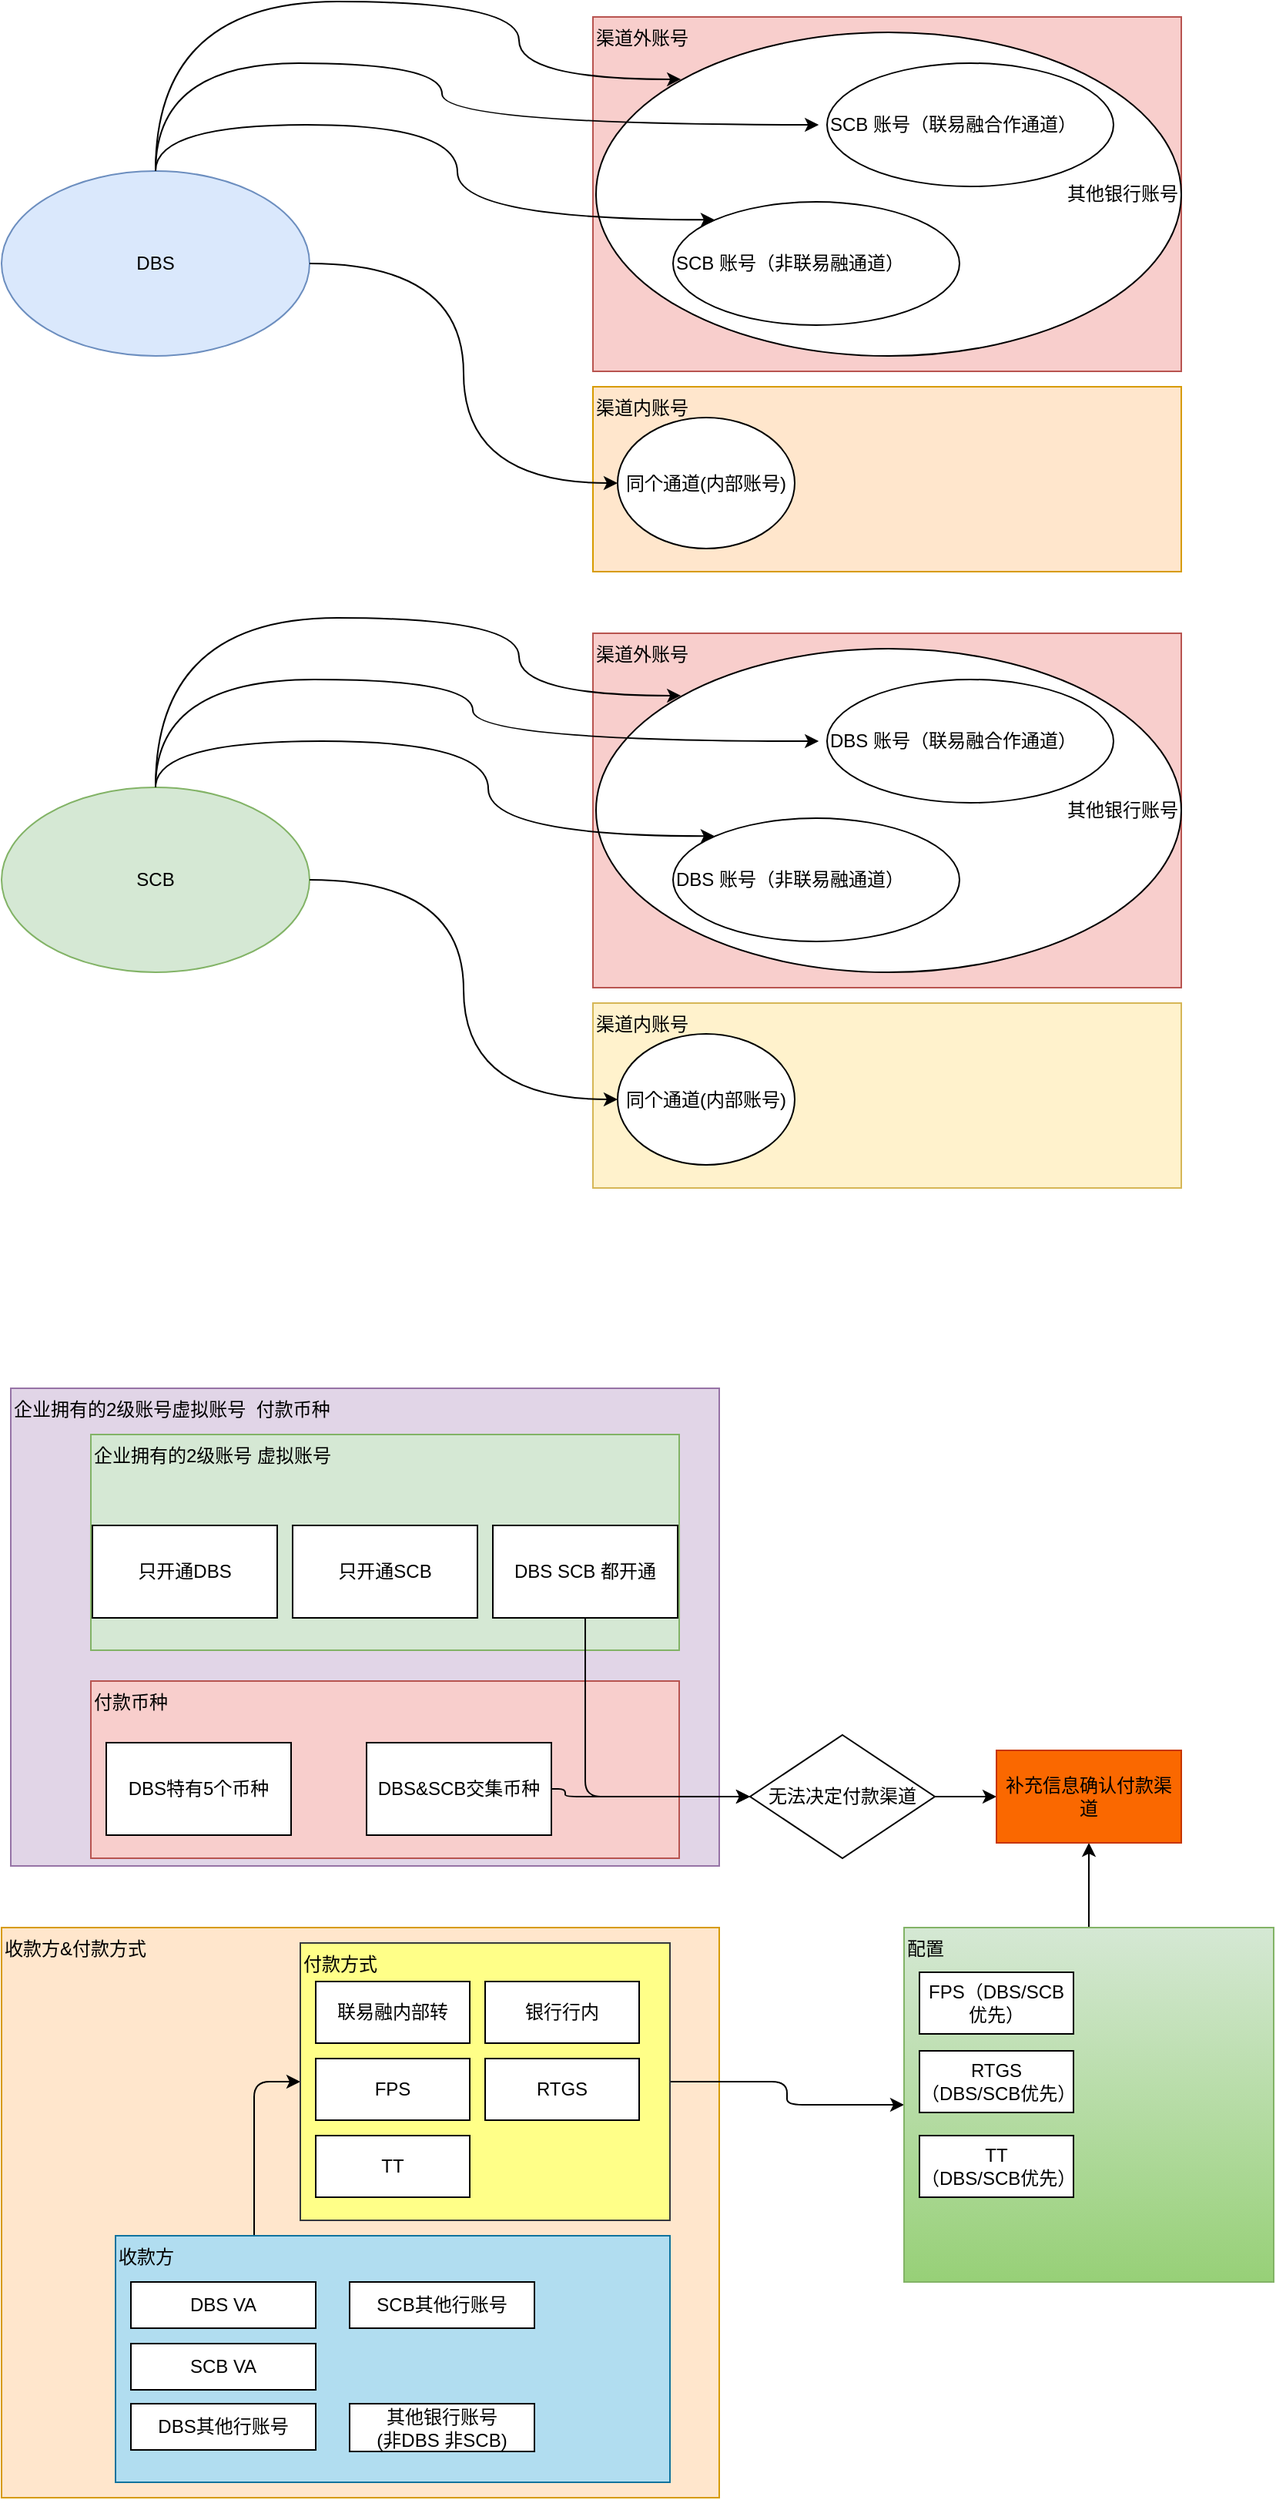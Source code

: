 <mxfile version="21.3.7" type="github">
  <diagram name="第 1 页" id="-ALs4O2s3Otpp36kydkP">
    <mxGraphModel dx="1377" dy="703" grid="1" gridSize="10" guides="1" tooltips="1" connect="1" arrows="1" fold="1" page="1" pageScale="1" pageWidth="827" pageHeight="1169" math="0" shadow="0">
      <root>
        <mxCell id="0" />
        <mxCell id="1" parent="0" />
        <mxCell id="r61IET7OUS5yOShcaQP2-42" value="企业拥有的2级账号虚拟账号&amp;nbsp; 付款币种" style="text;html=1;strokeColor=#9673a6;fillColor=#e1d5e7;align=left;verticalAlign=top;whiteSpace=wrap;rounded=0;strokeWidth=1;" vertex="1" parent="1">
          <mxGeometry x="40" y="1050" width="460" height="310" as="geometry" />
        </mxCell>
        <mxCell id="r61IET7OUS5yOShcaQP2-38" value="收款方&amp;amp;付款方式" style="text;html=1;strokeColor=#d79b00;fillColor=#ffe6cc;align=left;verticalAlign=top;whiteSpace=wrap;rounded=0;strokeWidth=1;" vertex="1" parent="1">
          <mxGeometry x="34" y="1400" width="466" height="370" as="geometry" />
        </mxCell>
        <mxCell id="pLcGzp6a1exoXwU1wgx8-9" value="渠道内账号" style="text;html=1;strokeColor=#d79b00;fillColor=#ffe6cc;align=left;verticalAlign=top;whiteSpace=wrap;rounded=0;strokeWidth=1;" parent="1" vertex="1">
          <mxGeometry x="418" y="400" width="382" height="120" as="geometry" />
        </mxCell>
        <mxCell id="pLcGzp6a1exoXwU1wgx8-5" value="渠道外账号" style="text;html=1;strokeColor=#b85450;fillColor=#f8cecc;align=left;verticalAlign=top;whiteSpace=wrap;rounded=0;strokeWidth=1;" parent="1" vertex="1">
          <mxGeometry x="418" y="160" width="382" height="230" as="geometry" />
        </mxCell>
        <mxCell id="pLcGzp6a1exoXwU1wgx8-2" value="其他银行账号" style="strokeWidth=1;html=1;shape=mxgraph.flowchart.start_1;whiteSpace=wrap;align=right;horizontal=1;verticalAlign=middle;rounded=0;" parent="1" vertex="1">
          <mxGeometry x="420" y="170" width="380" height="210" as="geometry" />
        </mxCell>
        <mxCell id="pLcGzp6a1exoXwU1wgx8-1" value="DBS" style="strokeWidth=1;html=1;shape=mxgraph.flowchart.start_1;whiteSpace=wrap;align=center;horizontal=1;verticalAlign=middle;fillColor=#dae8fc;strokeColor=#6c8ebf;rounded=0;" parent="1" vertex="1">
          <mxGeometry x="34" y="260" width="200" height="120" as="geometry" />
        </mxCell>
        <mxCell id="5vpyDN43tX-CinXj2xsW-13" value="SCB 账号（联易融合作通道）" style="strokeWidth=1;html=1;shape=mxgraph.flowchart.start_1;whiteSpace=wrap;align=left;rounded=0;" parent="1" vertex="1">
          <mxGeometry x="570" y="190" width="186" height="80" as="geometry" />
        </mxCell>
        <mxCell id="5vpyDN43tX-CinXj2xsW-14" value="同个通道(内部账号)" style="strokeWidth=1;html=1;shape=mxgraph.flowchart.start_1;whiteSpace=wrap;rounded=0;" parent="1" vertex="1">
          <mxGeometry x="434" y="420" width="115" height="85" as="geometry" />
        </mxCell>
        <mxCell id="pLcGzp6a1exoXwU1wgx8-4" value="" style="edgeStyle=orthogonalEdgeStyle;rounded=0;orthogonalLoop=1;jettySize=auto;html=1;entryX=0;entryY=0.5;entryDx=0;entryDy=0;entryPerimeter=0;curved=1;strokeWidth=1;" parent="1" source="pLcGzp6a1exoXwU1wgx8-1" target="5vpyDN43tX-CinXj2xsW-14" edge="1">
          <mxGeometry relative="1" as="geometry">
            <mxPoint x="314" y="320" as="targetPoint" />
          </mxGeometry>
        </mxCell>
        <mxCell id="pLcGzp6a1exoXwU1wgx8-6" value="" style="edgeStyle=orthogonalEdgeStyle;rounded=0;orthogonalLoop=1;jettySize=auto;html=1;entryX=0.145;entryY=0.145;entryDx=0;entryDy=0;entryPerimeter=0;curved=1;exitX=0.5;exitY=0;exitDx=0;exitDy=0;exitPerimeter=0;strokeWidth=1;" parent="1" source="pLcGzp6a1exoXwU1wgx8-1" target="pLcGzp6a1exoXwU1wgx8-2" edge="1">
          <mxGeometry relative="1" as="geometry">
            <mxPoint x="244" y="330" as="sourcePoint" />
            <mxPoint x="444" y="423" as="targetPoint" />
            <Array as="points">
              <mxPoint x="134" y="150" />
              <mxPoint x="370" y="150" />
              <mxPoint x="370" y="200" />
            </Array>
          </mxGeometry>
        </mxCell>
        <mxCell id="pLcGzp6a1exoXwU1wgx8-7" value="" style="edgeStyle=orthogonalEdgeStyle;rounded=0;orthogonalLoop=1;jettySize=auto;html=1;entryX=-0.029;entryY=0.5;entryDx=0;entryDy=0;entryPerimeter=0;curved=1;exitX=0.5;exitY=0;exitDx=0;exitDy=0;exitPerimeter=0;strokeWidth=1;" parent="1" source="pLcGzp6a1exoXwU1wgx8-1" target="5vpyDN43tX-CinXj2xsW-13" edge="1">
          <mxGeometry relative="1" as="geometry">
            <mxPoint x="144" y="270" as="sourcePoint" />
            <mxPoint x="624" y="190" as="targetPoint" />
            <Array as="points">
              <mxPoint x="134" y="190" />
              <mxPoint x="320" y="190" />
              <mxPoint x="320" y="230" />
            </Array>
          </mxGeometry>
        </mxCell>
        <mxCell id="pLcGzp6a1exoXwU1wgx8-8" value="SCB 账号（非联易融通道）" style="strokeWidth=1;html=1;shape=mxgraph.flowchart.start_1;whiteSpace=wrap;align=left;rounded=0;" parent="1" vertex="1">
          <mxGeometry x="470" y="280" width="186" height="80" as="geometry" />
        </mxCell>
        <mxCell id="pLcGzp6a1exoXwU1wgx8-20" value="" style="edgeStyle=orthogonalEdgeStyle;rounded=0;orthogonalLoop=1;jettySize=auto;html=1;entryX=0.145;entryY=0.145;entryDx=0;entryDy=0;entryPerimeter=0;curved=1;exitX=0.5;exitY=0;exitDx=0;exitDy=0;exitPerimeter=0;strokeWidth=1;" parent="1" source="pLcGzp6a1exoXwU1wgx8-1" target="pLcGzp6a1exoXwU1wgx8-8" edge="1">
          <mxGeometry relative="1" as="geometry">
            <mxPoint x="144" y="270" as="sourcePoint" />
            <mxPoint x="485" y="230" as="targetPoint" />
            <Array as="points">
              <mxPoint x="134" y="230" />
              <mxPoint x="330" y="230" />
              <mxPoint x="330" y="292" />
            </Array>
          </mxGeometry>
        </mxCell>
        <mxCell id="pLcGzp6a1exoXwU1wgx8-32" value="渠道内账号" style="text;html=1;strokeColor=#d6b656;fillColor=#fff2cc;align=left;verticalAlign=top;whiteSpace=wrap;rounded=0;strokeWidth=1;" parent="1" vertex="1">
          <mxGeometry x="418" y="800" width="382" height="120" as="geometry" />
        </mxCell>
        <mxCell id="pLcGzp6a1exoXwU1wgx8-33" value="渠道外账号" style="text;html=1;strokeColor=#b85450;fillColor=#f8cecc;align=left;verticalAlign=top;whiteSpace=wrap;rounded=0;strokeWidth=1;" parent="1" vertex="1">
          <mxGeometry x="418" y="560" width="382" height="230" as="geometry" />
        </mxCell>
        <mxCell id="pLcGzp6a1exoXwU1wgx8-34" value="其他银行账号" style="strokeWidth=1;html=1;shape=mxgraph.flowchart.start_1;whiteSpace=wrap;align=right;horizontal=1;verticalAlign=middle;rounded=0;" parent="1" vertex="1">
          <mxGeometry x="420" y="570" width="380" height="210" as="geometry" />
        </mxCell>
        <mxCell id="pLcGzp6a1exoXwU1wgx8-35" value="SCB" style="strokeWidth=1;html=1;shape=mxgraph.flowchart.start_1;whiteSpace=wrap;align=center;horizontal=1;verticalAlign=middle;fillColor=#d5e8d4;strokeColor=#82b366;rounded=0;" parent="1" vertex="1">
          <mxGeometry x="34" y="660" width="200" height="120" as="geometry" />
        </mxCell>
        <mxCell id="pLcGzp6a1exoXwU1wgx8-36" value="DBS 账号（联易融合作通道）" style="strokeWidth=1;html=1;shape=mxgraph.flowchart.start_1;whiteSpace=wrap;align=left;rounded=0;" parent="1" vertex="1">
          <mxGeometry x="570" y="590" width="186" height="80" as="geometry" />
        </mxCell>
        <mxCell id="pLcGzp6a1exoXwU1wgx8-37" value="同个通道(内部账号)" style="strokeWidth=1;html=1;shape=mxgraph.flowchart.start_1;whiteSpace=wrap;rounded=0;" parent="1" vertex="1">
          <mxGeometry x="434" y="820" width="115" height="85" as="geometry" />
        </mxCell>
        <mxCell id="pLcGzp6a1exoXwU1wgx8-38" value="" style="edgeStyle=orthogonalEdgeStyle;rounded=0;orthogonalLoop=1;jettySize=auto;html=1;entryX=0;entryY=0.5;entryDx=0;entryDy=0;entryPerimeter=0;curved=1;strokeWidth=1;" parent="1" source="pLcGzp6a1exoXwU1wgx8-35" target="pLcGzp6a1exoXwU1wgx8-37" edge="1">
          <mxGeometry relative="1" as="geometry">
            <mxPoint x="314" y="720" as="targetPoint" />
          </mxGeometry>
        </mxCell>
        <mxCell id="pLcGzp6a1exoXwU1wgx8-39" value="" style="edgeStyle=orthogonalEdgeStyle;rounded=0;orthogonalLoop=1;jettySize=auto;html=1;entryX=0.145;entryY=0.145;entryDx=0;entryDy=0;entryPerimeter=0;curved=1;exitX=0.5;exitY=0;exitDx=0;exitDy=0;exitPerimeter=0;strokeWidth=1;" parent="1" source="pLcGzp6a1exoXwU1wgx8-35" target="pLcGzp6a1exoXwU1wgx8-34" edge="1">
          <mxGeometry relative="1" as="geometry">
            <mxPoint x="244" y="730" as="sourcePoint" />
            <mxPoint x="444" y="823" as="targetPoint" />
            <Array as="points">
              <mxPoint x="134" y="550" />
              <mxPoint x="370" y="550" />
              <mxPoint x="370" y="600" />
            </Array>
          </mxGeometry>
        </mxCell>
        <mxCell id="pLcGzp6a1exoXwU1wgx8-40" value="" style="edgeStyle=orthogonalEdgeStyle;rounded=0;orthogonalLoop=1;jettySize=auto;html=1;entryX=-0.029;entryY=0.5;entryDx=0;entryDy=0;entryPerimeter=0;curved=1;exitX=0.5;exitY=0;exitDx=0;exitDy=0;exitPerimeter=0;strokeWidth=1;" parent="1" source="pLcGzp6a1exoXwU1wgx8-35" target="pLcGzp6a1exoXwU1wgx8-36" edge="1">
          <mxGeometry relative="1" as="geometry">
            <mxPoint x="144" y="670" as="sourcePoint" />
            <mxPoint x="624" y="590" as="targetPoint" />
            <Array as="points">
              <mxPoint x="134" y="590" />
              <mxPoint x="340" y="590" />
              <mxPoint x="340" y="630" />
            </Array>
          </mxGeometry>
        </mxCell>
        <mxCell id="pLcGzp6a1exoXwU1wgx8-41" value="DBS&amp;nbsp;账号（非联易融通道）" style="strokeWidth=1;html=1;shape=mxgraph.flowchart.start_1;whiteSpace=wrap;align=left;rounded=0;" parent="1" vertex="1">
          <mxGeometry x="470" y="680" width="186" height="80" as="geometry" />
        </mxCell>
        <mxCell id="pLcGzp6a1exoXwU1wgx8-42" value="" style="edgeStyle=orthogonalEdgeStyle;rounded=0;orthogonalLoop=1;jettySize=auto;html=1;entryX=0.145;entryY=0.145;entryDx=0;entryDy=0;entryPerimeter=0;curved=1;exitX=0.5;exitY=0;exitDx=0;exitDy=0;exitPerimeter=0;strokeWidth=1;" parent="1" source="pLcGzp6a1exoXwU1wgx8-35" target="pLcGzp6a1exoXwU1wgx8-41" edge="1">
          <mxGeometry relative="1" as="geometry">
            <mxPoint x="144" y="670" as="sourcePoint" />
            <mxPoint x="485" y="630" as="targetPoint" />
            <Array as="points">
              <mxPoint x="134" y="630" />
              <mxPoint x="350" y="630" />
              <mxPoint x="350" y="692" />
            </Array>
          </mxGeometry>
        </mxCell>
        <mxCell id="r61IET7OUS5yOShcaQP2-46" style="edgeStyle=orthogonalEdgeStyle;orthogonalLoop=1;jettySize=auto;html=1;exitX=0.25;exitY=0;exitDx=0;exitDy=0;entryX=0;entryY=0.5;entryDx=0;entryDy=0;" edge="1" parent="1" source="r61IET7OUS5yOShcaQP2-1" target="r61IET7OUS5yOShcaQP2-20">
          <mxGeometry relative="1" as="geometry" />
        </mxCell>
        <mxCell id="r61IET7OUS5yOShcaQP2-1" value="收款方" style="text;html=1;strokeColor=#10739e;fillColor=#b1ddf0;align=left;verticalAlign=top;whiteSpace=wrap;rounded=0;strokeWidth=1;" vertex="1" parent="1">
          <mxGeometry x="108" y="1600" width="360" height="160" as="geometry" />
        </mxCell>
        <mxCell id="r61IET7OUS5yOShcaQP2-2" value="DBS VA" style="rounded=0;whiteSpace=wrap;html=1;" vertex="1" parent="1">
          <mxGeometry x="118" y="1630" width="120" height="30" as="geometry" />
        </mxCell>
        <mxCell id="r61IET7OUS5yOShcaQP2-3" value="SCB VA" style="rounded=0;whiteSpace=wrap;html=1;" vertex="1" parent="1">
          <mxGeometry x="118" y="1670" width="120" height="30" as="geometry" />
        </mxCell>
        <mxCell id="r61IET7OUS5yOShcaQP2-4" value="DBS其他行账号" style="rounded=0;whiteSpace=wrap;html=1;" vertex="1" parent="1">
          <mxGeometry x="118" y="1709" width="120" height="30" as="geometry" />
        </mxCell>
        <mxCell id="r61IET7OUS5yOShcaQP2-5" value="SCB其他行账号&lt;div style=&quot;&quot; data-line=&quot;true&quot; data-line-index=&quot;0&quot; data-zone-id=&quot;0&quot;&gt;&lt;span style=&quot;font-family: LarkHackSafariFont, LarkEmojiFont, LarkChineseQuote, -apple-system, BlinkMacSystemFont, &amp;quot;Helvetica Neue&amp;quot;, Arial, &amp;quot;Segoe UI&amp;quot;, &amp;quot;PingFang SC&amp;quot;, &amp;quot;Microsoft Yahei&amp;quot;, &amp;quot;Hiragino Sans GB&amp;quot;, sans-serif, &amp;quot;Apple Color Emoji&amp;quot;, &amp;quot;Segoe UI Emoji&amp;quot;, &amp;quot;Segoe UI Symbol&amp;quot;, &amp;quot;Noto Color Emoji&amp;quot;;&quot;&gt;&lt;/span&gt;&lt;/div&gt;&lt;div style=&quot;&quot; data-line=&quot;true&quot; data-line-index=&quot;0&quot; data-zone-id=&quot;0&quot;&gt;&lt;span style=&quot;font-family: LarkHackSafariFont, LarkEmojiFont, LarkChineseQuote, -apple-system, BlinkMacSystemFont, &amp;quot;Helvetica Neue&amp;quot;, Arial, &amp;quot;Segoe UI&amp;quot;, &amp;quot;PingFang SC&amp;quot;, &amp;quot;Microsoft Yahei&amp;quot;, &amp;quot;Hiragino Sans GB&amp;quot;, sans-serif, &amp;quot;Apple Color Emoji&amp;quot;, &amp;quot;Segoe UI Emoji&amp;quot;, &amp;quot;Segoe UI Symbol&amp;quot;, &amp;quot;Noto Color Emoji&amp;quot;;&quot;&gt;&lt;/span&gt;&lt;/div&gt;&lt;div style=&quot;&quot; data-line=&quot;true&quot; data-line-index=&quot;0&quot; data-zone-id=&quot;0&quot;&gt;&lt;span style=&quot;font-family: LarkHackSafariFont, LarkEmojiFont, LarkChineseQuote, -apple-system, BlinkMacSystemFont, &amp;quot;Helvetica Neue&amp;quot;, Arial, &amp;quot;Segoe UI&amp;quot;, &amp;quot;PingFang SC&amp;quot;, &amp;quot;Microsoft Yahei&amp;quot;, &amp;quot;Hiragino Sans GB&amp;quot;, sans-serif, &amp;quot;Apple Color Emoji&amp;quot;, &amp;quot;Segoe UI Emoji&amp;quot;, &amp;quot;Segoe UI Symbol&amp;quot;, &amp;quot;Noto Color Emoji&amp;quot;;&quot;&gt;&lt;/span&gt;&lt;/div&gt;" style="rounded=0;whiteSpace=wrap;html=1;" vertex="1" parent="1">
          <mxGeometry x="260" y="1630" width="120" height="30" as="geometry" />
        </mxCell>
        <mxCell id="r61IET7OUS5yOShcaQP2-6" value="其他银行账号&lt;br&gt;(非DBS 非SCB)" style="rounded=0;whiteSpace=wrap;html=1;" vertex="1" parent="1">
          <mxGeometry x="260" y="1709" width="120" height="31" as="geometry" />
        </mxCell>
        <mxCell id="r61IET7OUS5yOShcaQP2-7" value="企业拥有的2级账号 虚拟账号" style="text;html=1;strokeColor=#82b366;fillColor=#d5e8d4;align=left;verticalAlign=top;whiteSpace=wrap;rounded=0;strokeWidth=1;" vertex="1" parent="1">
          <mxGeometry x="92" y="1080" width="382" height="140" as="geometry" />
        </mxCell>
        <mxCell id="r61IET7OUS5yOShcaQP2-8" value="只开通DBS" style="rounded=0;whiteSpace=wrap;html=1;" vertex="1" parent="1">
          <mxGeometry x="93" y="1139" width="120" height="60" as="geometry" />
        </mxCell>
        <mxCell id="r61IET7OUS5yOShcaQP2-9" value="只开通SCB" style="rounded=0;whiteSpace=wrap;html=1;" vertex="1" parent="1">
          <mxGeometry x="223" y="1139" width="120" height="60" as="geometry" />
        </mxCell>
        <mxCell id="r61IET7OUS5yOShcaQP2-10" value="DBS SCB 都开通" style="rounded=0;whiteSpace=wrap;html=1;" vertex="1" parent="1">
          <mxGeometry x="353" y="1139" width="120" height="60" as="geometry" />
        </mxCell>
        <mxCell id="r61IET7OUS5yOShcaQP2-13" value="付款币种" style="text;html=1;strokeColor=#b85450;fillColor=#f8cecc;align=left;verticalAlign=top;whiteSpace=wrap;rounded=0;strokeWidth=1;" vertex="1" parent="1">
          <mxGeometry x="92" y="1240" width="382" height="115" as="geometry" />
        </mxCell>
        <mxCell id="r61IET7OUS5yOShcaQP2-14" value="DBS特有5个币种" style="rounded=0;whiteSpace=wrap;html=1;" vertex="1" parent="1">
          <mxGeometry x="102" y="1280" width="120" height="60" as="geometry" />
        </mxCell>
        <mxCell id="r61IET7OUS5yOShcaQP2-37" style="edgeStyle=orthogonalEdgeStyle;orthogonalLoop=1;jettySize=auto;html=1;exitX=1;exitY=0.5;exitDx=0;exitDy=0;" edge="1" parent="1" source="r61IET7OUS5yOShcaQP2-19" target="r61IET7OUS5yOShcaQP2-35">
          <mxGeometry relative="1" as="geometry">
            <mxPoint x="521" y="1305" as="targetPoint" />
            <Array as="points">
              <mxPoint x="400" y="1310" />
              <mxPoint x="400" y="1315" />
            </Array>
          </mxGeometry>
        </mxCell>
        <mxCell id="r61IET7OUS5yOShcaQP2-19" value="DBS&amp;amp;SCB交集币种" style="rounded=0;whiteSpace=wrap;html=1;" vertex="1" parent="1">
          <mxGeometry x="271" y="1280" width="120" height="60" as="geometry" />
        </mxCell>
        <mxCell id="r61IET7OUS5yOShcaQP2-47" style="edgeStyle=orthogonalEdgeStyle;orthogonalLoop=1;jettySize=auto;html=1;exitX=1;exitY=0.5;exitDx=0;exitDy=0;entryX=0;entryY=0.5;entryDx=0;entryDy=0;" edge="1" parent="1" source="r61IET7OUS5yOShcaQP2-20" target="r61IET7OUS5yOShcaQP2-30">
          <mxGeometry relative="1" as="geometry" />
        </mxCell>
        <mxCell id="r61IET7OUS5yOShcaQP2-20" value="付款方式" style="text;html=1;strokeColor=#36393d;fillColor=#ffff88;align=left;verticalAlign=top;whiteSpace=wrap;rounded=0;strokeWidth=1;" vertex="1" parent="1">
          <mxGeometry x="228" y="1410" width="240" height="180" as="geometry" />
        </mxCell>
        <mxCell id="r61IET7OUS5yOShcaQP2-21" value="联易融内部转" style="rounded=0;whiteSpace=wrap;html=1;" vertex="1" parent="1">
          <mxGeometry x="238" y="1435" width="100" height="40" as="geometry" />
        </mxCell>
        <mxCell id="r61IET7OUS5yOShcaQP2-26" value="银行行内" style="rounded=0;whiteSpace=wrap;html=1;" vertex="1" parent="1">
          <mxGeometry x="348" y="1435" width="100" height="40" as="geometry" />
        </mxCell>
        <mxCell id="r61IET7OUS5yOShcaQP2-27" value="FPS" style="rounded=0;whiteSpace=wrap;html=1;" vertex="1" parent="1">
          <mxGeometry x="238" y="1485" width="100" height="40" as="geometry" />
        </mxCell>
        <mxCell id="r61IET7OUS5yOShcaQP2-28" value="RTGS" style="rounded=0;whiteSpace=wrap;html=1;" vertex="1" parent="1">
          <mxGeometry x="348" y="1485" width="100" height="40" as="geometry" />
        </mxCell>
        <mxCell id="r61IET7OUS5yOShcaQP2-29" value="TT" style="rounded=0;whiteSpace=wrap;html=1;" vertex="1" parent="1">
          <mxGeometry x="238" y="1535" width="100" height="40" as="geometry" />
        </mxCell>
        <mxCell id="r61IET7OUS5yOShcaQP2-48" style="edgeStyle=orthogonalEdgeStyle;orthogonalLoop=1;jettySize=auto;html=1;exitX=0.5;exitY=0;exitDx=0;exitDy=0;entryX=0.5;entryY=1;entryDx=0;entryDy=0;" edge="1" parent="1" source="r61IET7OUS5yOShcaQP2-30" target="r61IET7OUS5yOShcaQP2-43">
          <mxGeometry relative="1" as="geometry" />
        </mxCell>
        <mxCell id="r61IET7OUS5yOShcaQP2-30" value="配置" style="text;html=1;strokeColor=#82b366;fillColor=#d5e8d4;align=left;verticalAlign=top;whiteSpace=wrap;rounded=0;strokeWidth=1;gradientColor=#97d077;" vertex="1" parent="1">
          <mxGeometry x="620" y="1400" width="240" height="230" as="geometry" />
        </mxCell>
        <mxCell id="r61IET7OUS5yOShcaQP2-31" value="FPS（DBS/SCB优先）" style="rounded=0;whiteSpace=wrap;html=1;" vertex="1" parent="1">
          <mxGeometry x="630" y="1429" width="100" height="40" as="geometry" />
        </mxCell>
        <mxCell id="r61IET7OUS5yOShcaQP2-32" value="RTGS&lt;br&gt;（DBS/SCB优先）" style="rounded=0;whiteSpace=wrap;html=1;" vertex="1" parent="1">
          <mxGeometry x="630" y="1480" width="100" height="40" as="geometry" />
        </mxCell>
        <mxCell id="r61IET7OUS5yOShcaQP2-33" value="TT&lt;br&gt;（DBS/SCB优先）" style="rounded=0;whiteSpace=wrap;html=1;" vertex="1" parent="1">
          <mxGeometry x="630" y="1535" width="100" height="40" as="geometry" />
        </mxCell>
        <mxCell id="r61IET7OUS5yOShcaQP2-44" value="" style="edgeStyle=orthogonalEdgeStyle;orthogonalLoop=1;jettySize=auto;html=1;" edge="1" parent="1" source="r61IET7OUS5yOShcaQP2-35" target="r61IET7OUS5yOShcaQP2-43">
          <mxGeometry relative="1" as="geometry" />
        </mxCell>
        <mxCell id="r61IET7OUS5yOShcaQP2-35" value="无法决定付款渠道" style="rhombus;whiteSpace=wrap;html=1;" vertex="1" parent="1">
          <mxGeometry x="520" y="1275" width="120" height="80" as="geometry" />
        </mxCell>
        <mxCell id="r61IET7OUS5yOShcaQP2-36" style="edgeStyle=orthogonalEdgeStyle;orthogonalLoop=1;jettySize=auto;html=1;exitX=0.5;exitY=1;exitDx=0;exitDy=0;entryX=0;entryY=0.5;entryDx=0;entryDy=0;" edge="1" parent="1" source="r61IET7OUS5yOShcaQP2-10" target="r61IET7OUS5yOShcaQP2-35">
          <mxGeometry relative="1" as="geometry">
            <mxPoint x="490" y="1350" as="targetPoint" />
            <Array as="points">
              <mxPoint x="413" y="1315" />
            </Array>
          </mxGeometry>
        </mxCell>
        <mxCell id="r61IET7OUS5yOShcaQP2-43" value="补充信息确认付款渠道" style="rounded=0;whiteSpace=wrap;html=1;fillColor=#fa6800;fontColor=#000000;strokeColor=#C73500;" vertex="1" parent="1">
          <mxGeometry x="680" y="1285" width="120" height="60" as="geometry" />
        </mxCell>
      </root>
    </mxGraphModel>
  </diagram>
</mxfile>
